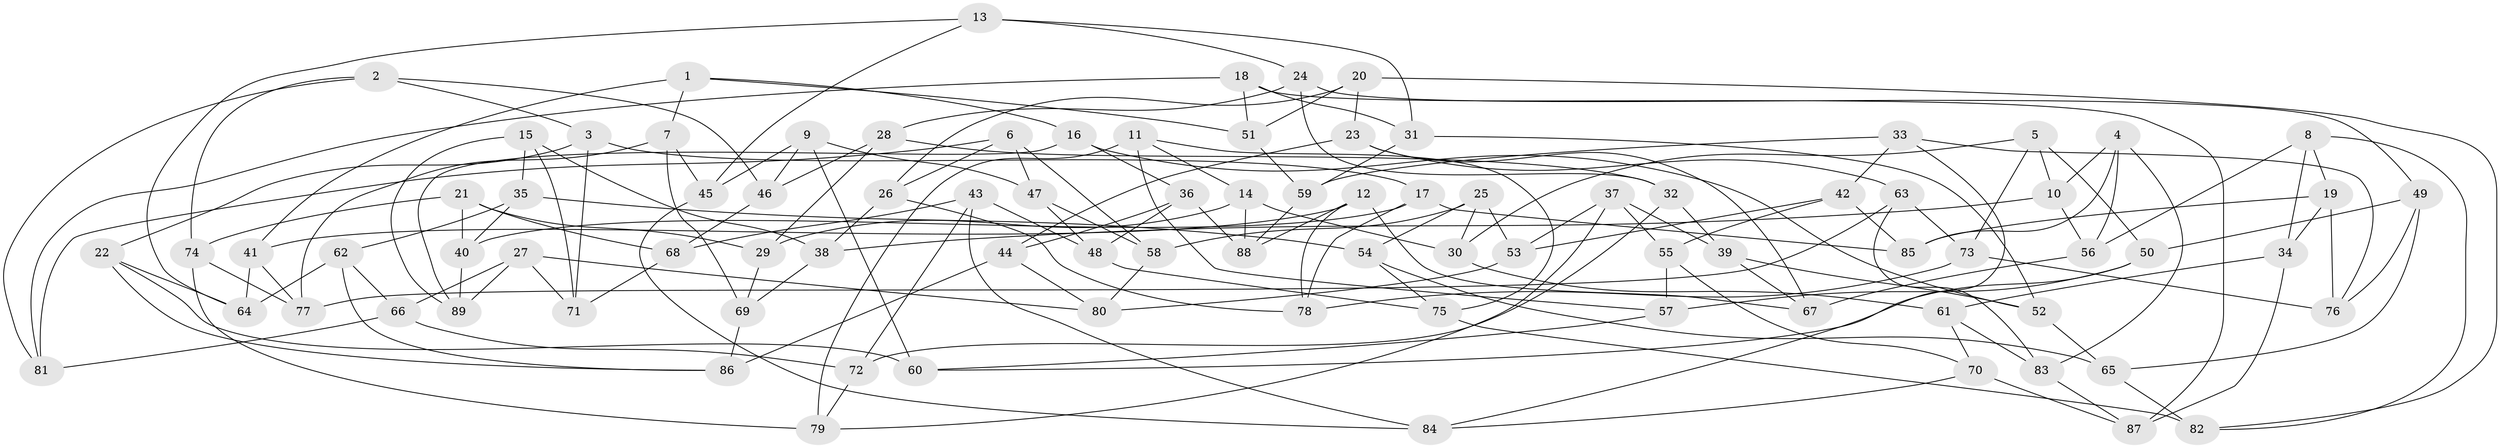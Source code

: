 // Generated by graph-tools (version 1.1) at 2025/38/03/09/25 02:38:13]
// undirected, 89 vertices, 178 edges
graph export_dot {
graph [start="1"]
  node [color=gray90,style=filled];
  1;
  2;
  3;
  4;
  5;
  6;
  7;
  8;
  9;
  10;
  11;
  12;
  13;
  14;
  15;
  16;
  17;
  18;
  19;
  20;
  21;
  22;
  23;
  24;
  25;
  26;
  27;
  28;
  29;
  30;
  31;
  32;
  33;
  34;
  35;
  36;
  37;
  38;
  39;
  40;
  41;
  42;
  43;
  44;
  45;
  46;
  47;
  48;
  49;
  50;
  51;
  52;
  53;
  54;
  55;
  56;
  57;
  58;
  59;
  60;
  61;
  62;
  63;
  64;
  65;
  66;
  67;
  68;
  69;
  70;
  71;
  72;
  73;
  74;
  75;
  76;
  77;
  78;
  79;
  80;
  81;
  82;
  83;
  84;
  85;
  86;
  87;
  88;
  89;
  1 -- 51;
  1 -- 7;
  1 -- 16;
  1 -- 41;
  2 -- 81;
  2 -- 74;
  2 -- 3;
  2 -- 46;
  3 -- 71;
  3 -- 22;
  3 -- 17;
  4 -- 56;
  4 -- 85;
  4 -- 83;
  4 -- 10;
  5 -- 50;
  5 -- 30;
  5 -- 10;
  5 -- 73;
  6 -- 81;
  6 -- 26;
  6 -- 47;
  6 -- 58;
  7 -- 77;
  7 -- 69;
  7 -- 45;
  8 -- 82;
  8 -- 56;
  8 -- 34;
  8 -- 19;
  9 -- 45;
  9 -- 46;
  9 -- 60;
  9 -- 47;
  10 -- 38;
  10 -- 56;
  11 -- 57;
  11 -- 14;
  11 -- 79;
  11 -- 75;
  12 -- 78;
  12 -- 67;
  12 -- 41;
  12 -- 88;
  13 -- 24;
  13 -- 45;
  13 -- 64;
  13 -- 31;
  14 -- 88;
  14 -- 30;
  14 -- 29;
  15 -- 38;
  15 -- 89;
  15 -- 35;
  15 -- 71;
  16 -- 89;
  16 -- 52;
  16 -- 36;
  17 -- 85;
  17 -- 40;
  17 -- 78;
  18 -- 31;
  18 -- 87;
  18 -- 81;
  18 -- 51;
  19 -- 76;
  19 -- 85;
  19 -- 34;
  20 -- 51;
  20 -- 26;
  20 -- 23;
  20 -- 82;
  21 -- 40;
  21 -- 68;
  21 -- 29;
  21 -- 74;
  22 -- 86;
  22 -- 60;
  22 -- 64;
  23 -- 63;
  23 -- 67;
  23 -- 44;
  24 -- 32;
  24 -- 28;
  24 -- 49;
  25 -- 58;
  25 -- 30;
  25 -- 53;
  25 -- 54;
  26 -- 38;
  26 -- 78;
  27 -- 89;
  27 -- 80;
  27 -- 66;
  27 -- 71;
  28 -- 29;
  28 -- 32;
  28 -- 46;
  29 -- 69;
  30 -- 61;
  31 -- 59;
  31 -- 52;
  32 -- 72;
  32 -- 39;
  33 -- 84;
  33 -- 59;
  33 -- 76;
  33 -- 42;
  34 -- 87;
  34 -- 61;
  35 -- 40;
  35 -- 54;
  35 -- 62;
  36 -- 88;
  36 -- 48;
  36 -- 44;
  37 -- 53;
  37 -- 79;
  37 -- 55;
  37 -- 39;
  38 -- 69;
  39 -- 67;
  39 -- 52;
  40 -- 89;
  41 -- 77;
  41 -- 64;
  42 -- 53;
  42 -- 55;
  42 -- 85;
  43 -- 68;
  43 -- 84;
  43 -- 72;
  43 -- 48;
  44 -- 86;
  44 -- 80;
  45 -- 84;
  46 -- 68;
  47 -- 58;
  47 -- 48;
  48 -- 75;
  49 -- 76;
  49 -- 50;
  49 -- 65;
  50 -- 60;
  50 -- 57;
  51 -- 59;
  52 -- 65;
  53 -- 80;
  54 -- 75;
  54 -- 65;
  55 -- 57;
  55 -- 70;
  56 -- 67;
  57 -- 60;
  58 -- 80;
  59 -- 88;
  61 -- 83;
  61 -- 70;
  62 -- 64;
  62 -- 86;
  62 -- 66;
  63 -- 77;
  63 -- 83;
  63 -- 73;
  65 -- 82;
  66 -- 81;
  66 -- 72;
  68 -- 71;
  69 -- 86;
  70 -- 87;
  70 -- 84;
  72 -- 79;
  73 -- 76;
  73 -- 78;
  74 -- 79;
  74 -- 77;
  75 -- 82;
  83 -- 87;
}
